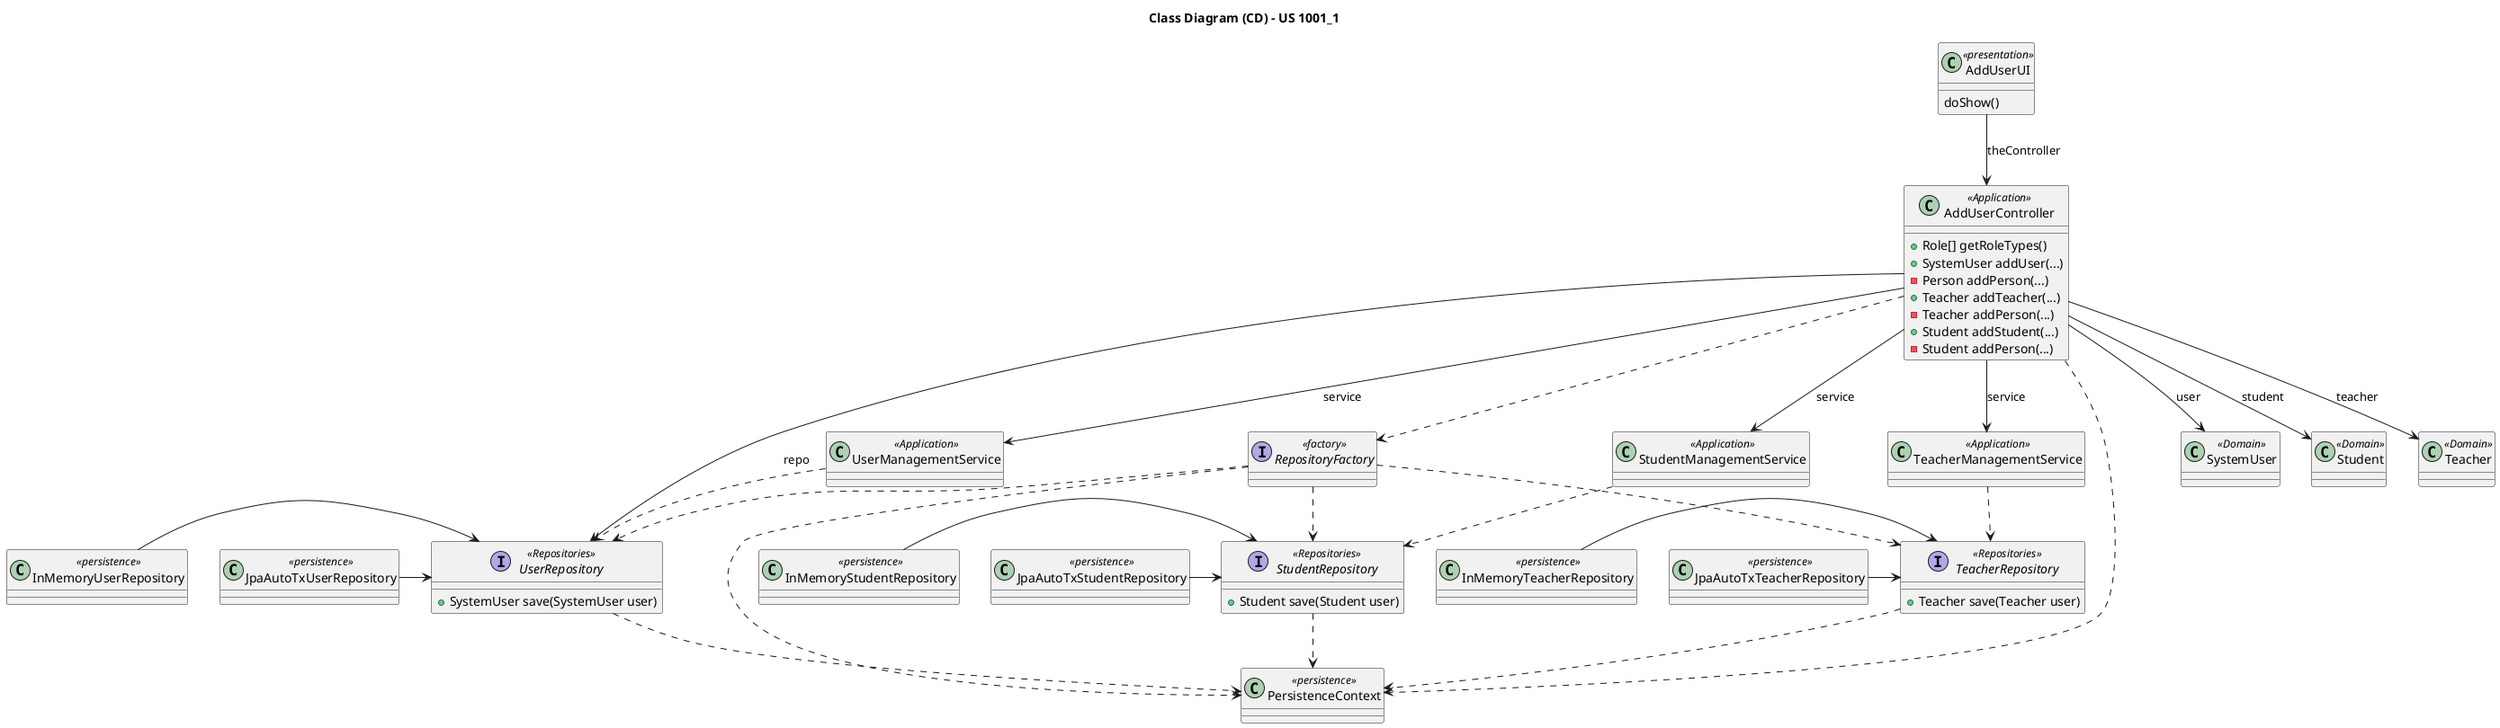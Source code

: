 @startuml

title Class Diagram (CD) - US 1001_1

class AddUserUI <<presentation>> {
    doShow()
}

interface RepositoryFactory <<factory>> {}
class PersistenceContext <<persistence>> {}
class JpaAutoTxUserRepository <<persistence>> {}
class InMemoryUserRepository <<persistence>> {}
class JpaAutoTxTeacherRepository <<persistence>> {}
class InMemoryTeacherRepository <<persistence>> {}
class JpaAutoTxStudentRepository <<persistence>> {}
class InMemoryStudentRepository <<persistence>> {}

class SystemUser <<Domain>> {}
class Student <<Domain>> {}
class Teacher <<Domain>> {}

class AddUserController <<Application>> {
    +Role[] getRoleTypes()
    +SystemUser addUser(...)
    -Person addPerson(...)
    +Teacher addTeacher(...)
    -Teacher addPerson(...)
    +Student addStudent(...)
    -Student addPerson(...)
}

class UserManagementService <<Application>> {}
class TeacherManagementService <<Application>> {}
class StudentManagementService <<Application>> {}

interface UserRepository <<Repositories>> {
    +SystemUser save(SystemUser user)
}
interface TeacherRepository <<Repositories>> {
    +Teacher save(Teacher user)
}
interface StudentRepository <<Repositories>> {
    +Student save(Student user)
}

'Navigation
AddUserUI --> AddUserController : theController
AddUserController --> UserRepository : repo
AddUserController --> UserManagementService : service
AddUserController --> TeacherManagementService : service
AddUserController --> StudentManagementService : service
AddUserController --> SystemUser : user
AddUserController --> Student : student
AddUserController --> Teacher : teacher
JpaAutoTxUserRepository -> UserRepository
InMemoryUserRepository -> UserRepository
JpaAutoTxTeacherRepository -> TeacherRepository
InMemoryTeacherRepository -> TeacherRepository
JpaAutoTxStudentRepository -> StudentRepository
InMemoryStudentRepository -> StudentRepository

'Dependencies
AddUserController -[dashed]-> RepositoryFactory
AddUserController -[dashed]-> PersistenceContext
RepositoryFactory -[dashed]-> UserRepository
RepositoryFactory -[dashed]-> TeacherRepository
RepositoryFactory -[dashed]-> StudentRepository
RepositoryFactory -[dashed]-> PersistenceContext
UserRepository -[dashed]-> PersistenceContext
TeacherRepository -[dashed]-> PersistenceContext
StudentRepository -[dashed]-> PersistenceContext
UserManagementService -[dashed]-> UserRepository
TeacherManagementService -[dashed]-> TeacherRepository
StudentManagementService -[dashed]-> StudentRepository

@enduml